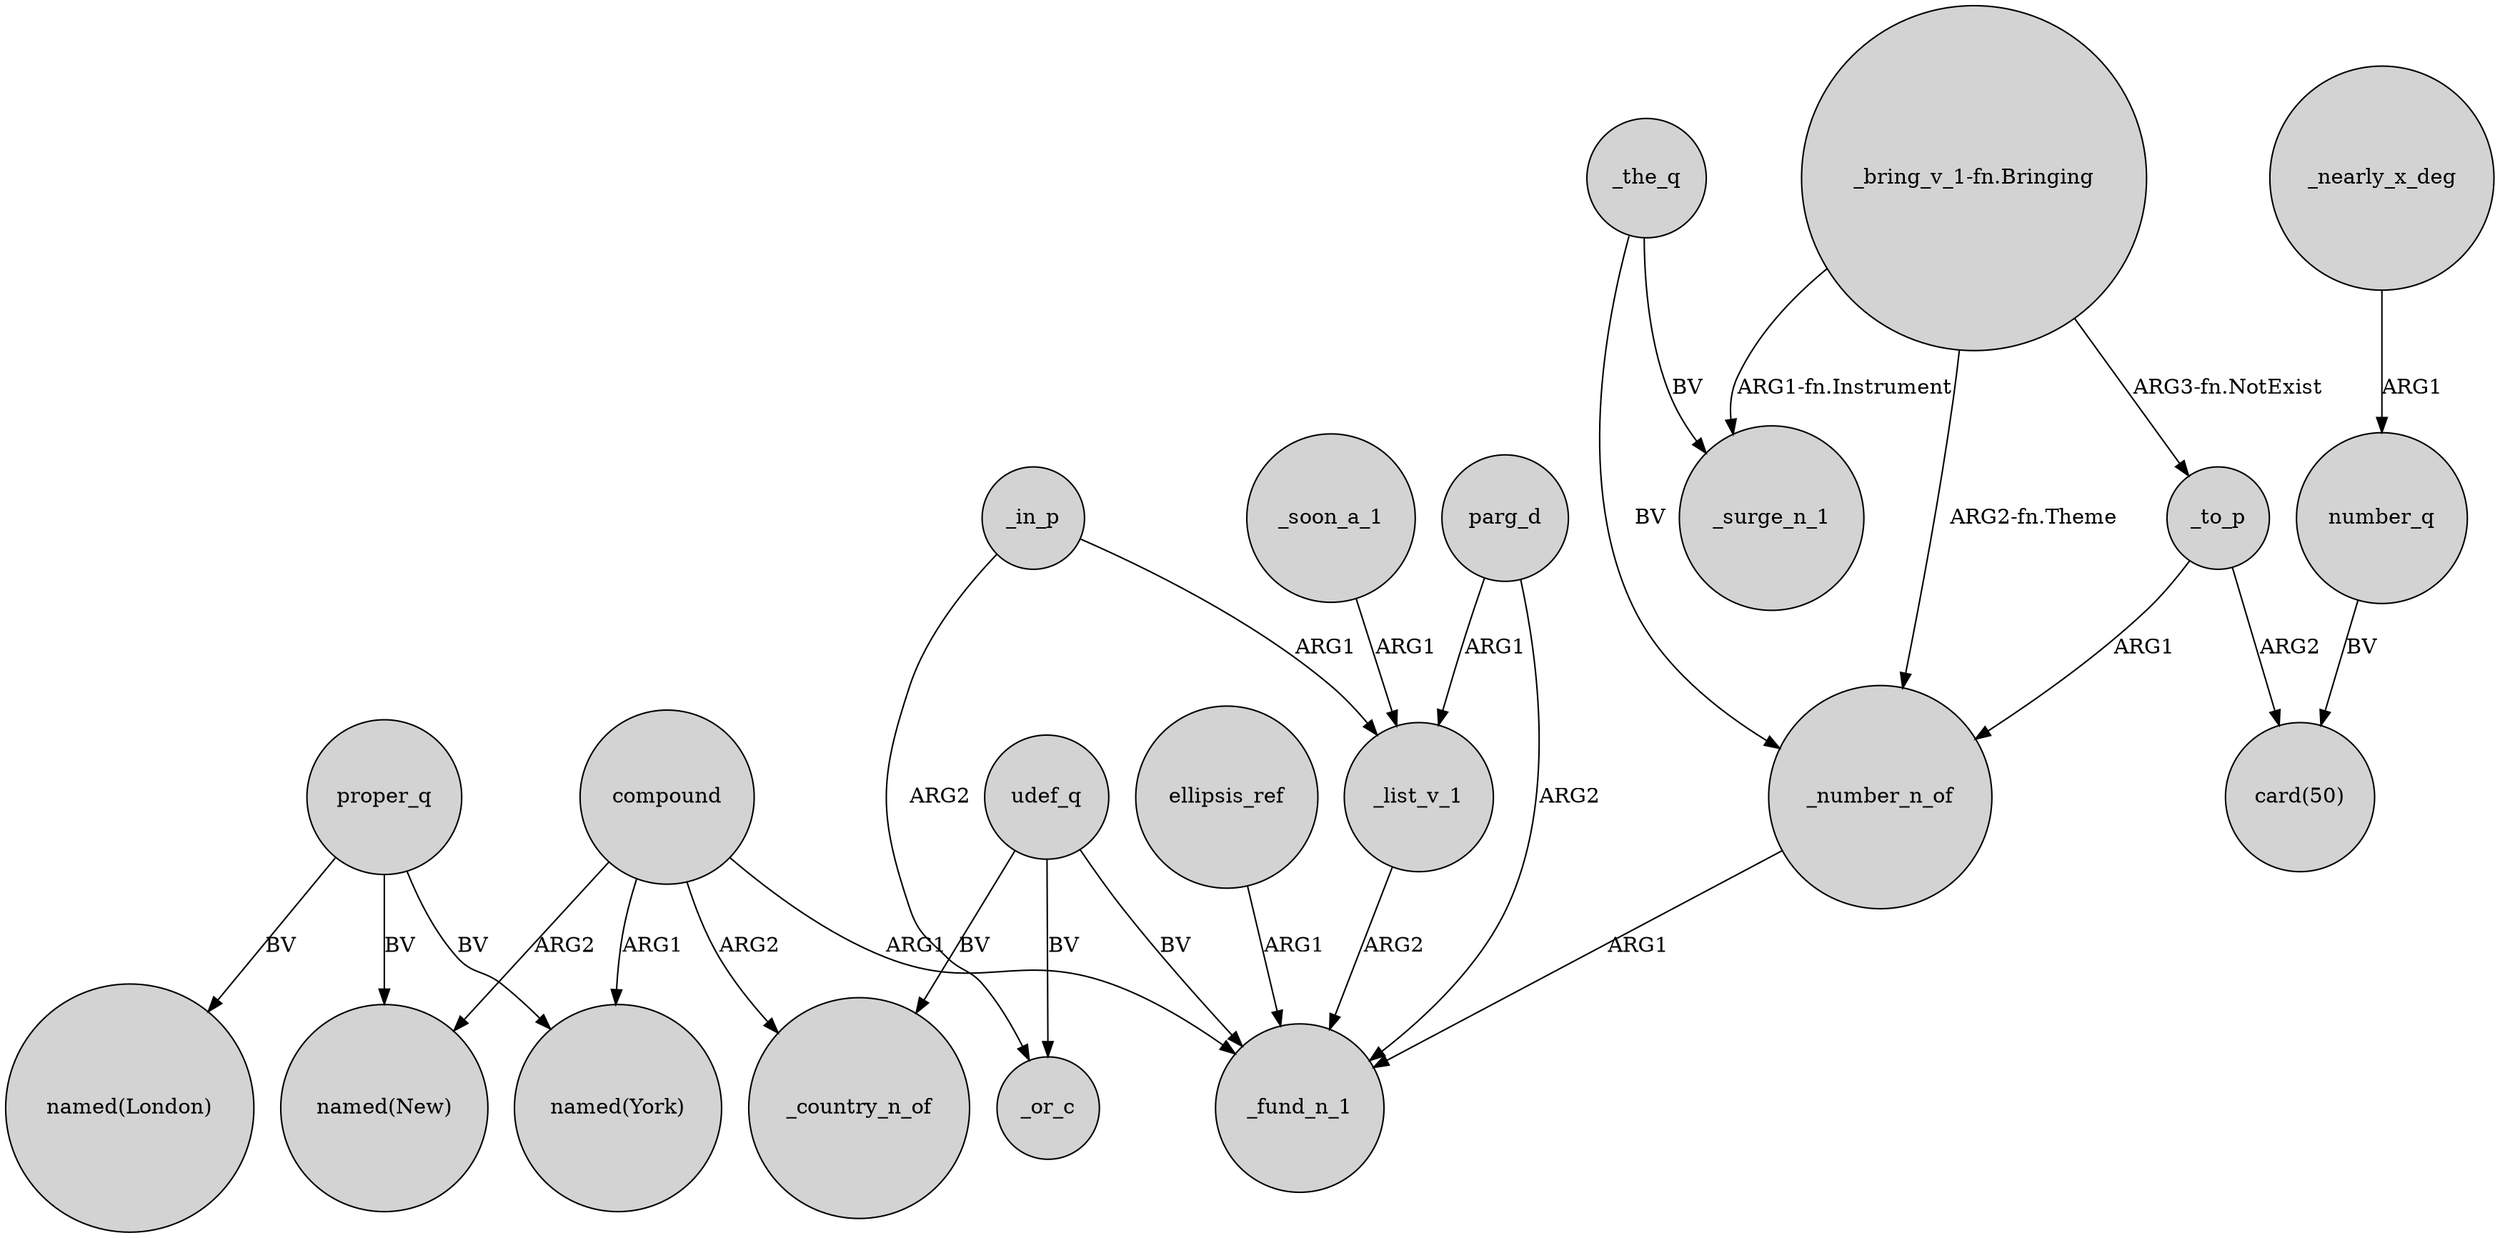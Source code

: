 digraph {
	node [shape=circle style=filled]
	number_q -> "card(50)" [label=BV]
	compound -> "named(New)" [label=ARG2]
	_to_p -> _number_n_of [label=ARG1]
	proper_q -> "named(New)" [label=BV]
	_in_p -> _or_c [label=ARG2]
	_nearly_x_deg -> number_q [label=ARG1]
	_the_q -> _number_n_of [label=BV]
	parg_d -> _list_v_1 [label=ARG1]
	"_bring_v_1-fn.Bringing" -> _number_n_of [label="ARG2-fn.Theme"]
	_to_p -> "card(50)" [label=ARG2]
	parg_d -> _fund_n_1 [label=ARG2]
	udef_q -> _or_c [label=BV]
	udef_q -> _country_n_of [label=BV]
	compound -> "named(York)" [label=ARG1]
	_the_q -> _surge_n_1 [label=BV]
	_number_n_of -> _fund_n_1 [label=ARG1]
	udef_q -> _fund_n_1 [label=BV]
	proper_q -> "named(London)" [label=BV]
	"_bring_v_1-fn.Bringing" -> _to_p [label="ARG3-fn.NotExist"]
	_soon_a_1 -> _list_v_1 [label=ARG1]
	"_bring_v_1-fn.Bringing" -> _surge_n_1 [label="ARG1-fn.Instrument"]
	proper_q -> "named(York)" [label=BV]
	_in_p -> _list_v_1 [label=ARG1]
	compound -> _country_n_of [label=ARG2]
	_list_v_1 -> _fund_n_1 [label=ARG2]
	compound -> _fund_n_1 [label=ARG1]
	ellipsis_ref -> _fund_n_1 [label=ARG1]
}

